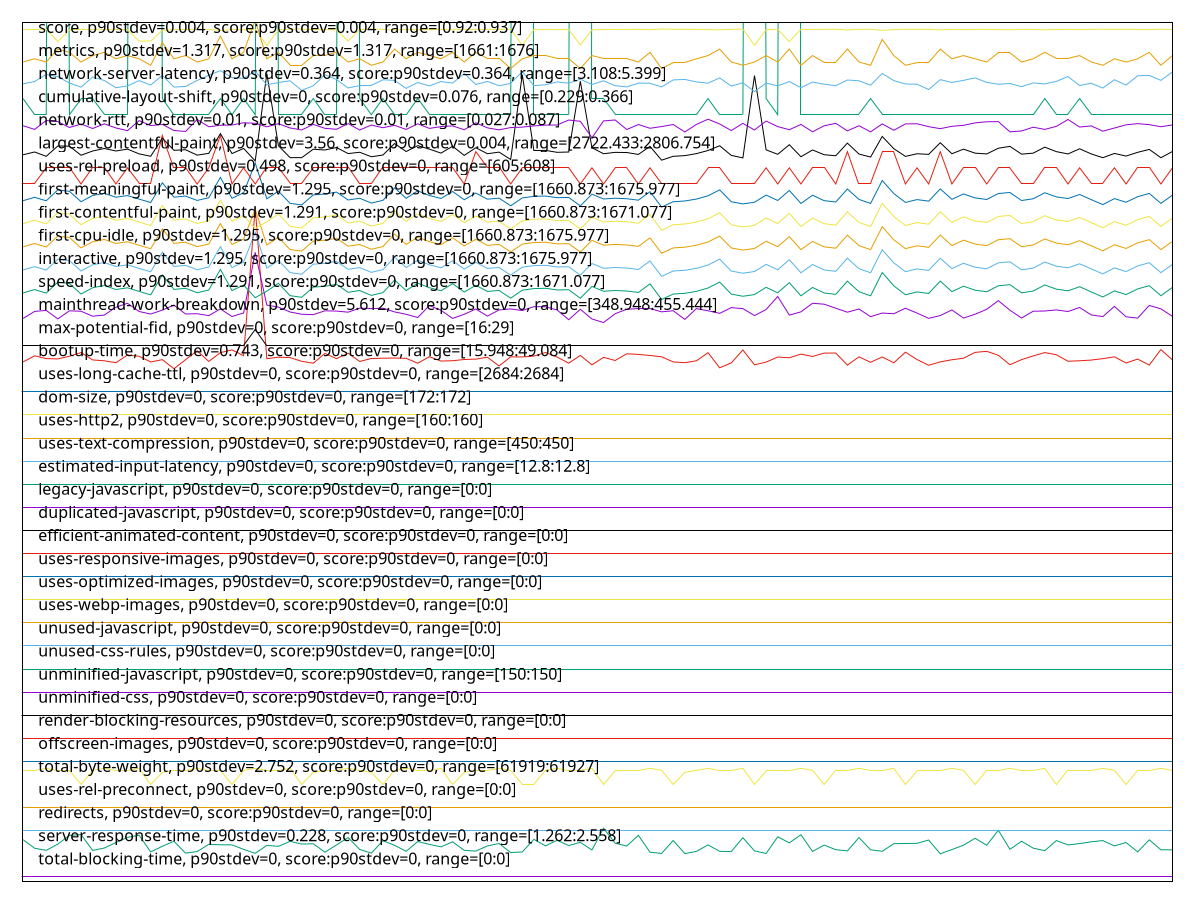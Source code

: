 reset
set terminal svg size 640, 4440 enhanced background rgb 'white'
set output "reprap/correlation/pages+cached+noexternal+nofonts+nosvg+noimg+nocss/correlation.svg"

$totalBlockingTimeP90Stdev0ScoreP90Stdev0Range00 <<EOF
0 0.2
1 0.2
2 0.2
3 0.2
4 0.2
5 0.2
6 0.2
7 0.2
8 0.2
9 0.2
10 0.2
11 0.2
12 0.2
13 0.2
14 0.2
15 0.2
16 0.2
17 0.2
18 0.2
19 0.2
20 0.2
21 0.2
22 0.2
23 0.2
24 0.2
25 0.2
26 0.2
27 0.2
28 0.2
29 0.2
30 0.2
31 0.2
32 0.2
33 0.2
34 0.2
35 0.2
36 0.2
37 0.2
38 0.2
39 0.2
40 0.2
41 0.2
42 0.2
43 0.2
44 0.2
45 0.2
46 0.2
47 0.2
48 0.2
49 0.2
50 0.2
51 0.2
52 0.2
53 0.2
54 0.2
55 0.2
56 0.2
57 0.2
58 0.2
59 0.2
60 0.2
61 0.2
62 0.2
63 0.2
64 0.2
65 0.2
66 0.2
67 0.2
68 0.2
69 0.2
70 0.2
71 0.2
72 0.2
73 0.2
74 0.2
75 0.2
76 0.2
77 0.2
78 0.2
79 0.2
80 0.2
81 0.2
82 0.2
83 0.2
84 0.2
85 0.2
86 0.2
87 0.2
88 0.2
89 0.2
90 0.2
91 0.2
92 0.2
93 0.2
94 0.2
95 0.2
96 0.2
97 0.2
98 0.2
99 0.2
EOF

$serverResponseTimeP90Stdev0228ScoreP90Stdev0Range12622558 <<EOF
0 1.8129268292682927
1 1.4398780487804876
2 1.3502439024390243
3 1.6182926829268292
4 1.9964634146341462
5 2.0323170731707316
6 1.3442682926829268
7 1.4492682926829268
8 1.685731707317073
9 1.9102439024390243
10 2.004146341463415
11 1.281951219512195
12 1.5226829268292683
13 1.742926829268293
14 1.2281707317073172
15 1.295609756097561
16 1.6097560975609757
17 1.5901219512195124
18 1.5858536585365852
19 1.392073170731707
20 1.2204878048780488
21 1.5619512195121952
22 1.5226829268292683
23 1.738658536585366
24 1.6208536585365851
25 1.633658536585366
26 1.2691463414634145
27 1.582439024390244
28 1.9034146341463414
29 1.3869512195121951
30 1.2290243902439024
31 1.7659756097560977
32 1.5679268292682926
33 1.307560975609756
34 1.730121951219512
35 1.6063414634146342
36 1.4996341463414633
37 1.7198780487804877
38 1.3485365853658535
39 1.316951219512195
40 1.540609756097561
41 1.6464634146341464
42 1.253780487804878
43 1.279390243902439
44 1.8240243902439024
45 1.5431707317073171
46 1.78390243902439
47 1.5568292682926828
48 1.6951219512195124
49 1.3664634146341463
50 2.306341463414634
51 1.6575609756097562
52 1.5354878048780485
53 1.9998780487804881
54 1.2699999999999998
55 1.2153658536585366
56 1.776219512195122
57 1.2068292682926829
58 1.3032926829268292
59 1.5858536585365852
60 1.3058536585365852
61 1.2964634146341463
62 1.8948780487804875
63 1.3263414634146342
64 1.2128048780487803
65 1.935853658536585
66 1.6737804878048779
67 2.0254878048780487
68 1.2998780487804877
69 1.578170731707317
70 1.377560975609756
71 1.323780487804878
72 1.9
73 1.3732926829268293
74 1.307560975609756
75 1.6370731707317074
76 1.6464634146341464
77 1.6532926829268293
78 1.795
79 1.2
80 1.381829268292683
81 1.5721951219512196
82 1.8718292682926831
83 1.568780487804878
84 2.2184146341463418
85 1.3954878048780486
86 1.743780487804878
87 1.4458536585365853
88 1.3331707317073171
89 1.7719512195121951
90 1.5832926829268295
91 1.6421951219512194
92 1.7190243902439026
93 1.7710975609756097
94 1.540609756097561
95 1.6865853658536585
96 1.2828048780487804
97 1.8043902439024389
98 1.3741463414634147
99 1.3715853658536583
EOF

$redirectsP90Stdev0ScoreP90Stdev0Range00 <<EOF
0 2.2
1 2.2
2 2.2
3 2.2
4 2.2
5 2.2
6 2.2
7 2.2
8 2.2
9 2.2
10 2.2
11 2.2
12 2.2
13 2.2
14 2.2
15 2.2
16 2.2
17 2.2
18 2.2
19 2.2
20 2.2
21 2.2
22 2.2
23 2.2
24 2.2
25 2.2
26 2.2
27 2.2
28 2.2
29 2.2
30 2.2
31 2.2
32 2.2
33 2.2
34 2.2
35 2.2
36 2.2
37 2.2
38 2.2
39 2.2
40 2.2
41 2.2
42 2.2
43 2.2
44 2.2
45 2.2
46 2.2
47 2.2
48 2.2
49 2.2
50 2.2
51 2.2
52 2.2
53 2.2
54 2.2
55 2.2
56 2.2
57 2.2
58 2.2
59 2.2
60 2.2
61 2.2
62 2.2
63 2.2
64 2.2
65 2.2
66 2.2
67 2.2
68 2.2
69 2.2
70 2.2
71 2.2
72 2.2
73 2.2
74 2.2
75 2.2
76 2.2
77 2.2
78 2.2
79 2.2
80 2.2
81 2.2
82 2.2
83 2.2
84 2.2
85 2.2
86 2.2
87 2.2
88 2.2
89 2.2
90 2.2
91 2.2
92 2.2
93 2.2
94 2.2
95 2.2
96 2.2
97 2.2
98 2.2
99 2.2
EOF

$usesRelPreconnectP90Stdev0ScoreP90Stdev0Range00 <<EOF
0 3.2
1 3.2
2 3.2
3 3.2
4 3.2
5 3.2
6 3.2
7 3.2
8 3.2
9 3.2
10 3.2
11 3.2
12 3.2
13 3.2
14 3.2
15 3.2
16 3.2
17 3.2
18 3.2
19 3.2
20 3.2
21 3.2
22 3.2
23 3.2
24 3.2
25 3.2
26 3.2
27 3.2
28 3.2
29 3.2
30 3.2
31 3.2
32 3.2
33 3.2
34 3.2
35 3.2
36 3.2
37 3.2
38 3.2
39 3.2
40 3.2
41 3.2
42 3.2
43 3.2
44 3.2
45 3.2
46 3.2
47 3.2
48 3.2
49 3.2
50 3.2
51 3.2
52 3.2
53 3.2
54 3.2
55 3.2
56 3.2
57 3.2
58 3.2
59 3.2
60 3.2
61 3.2
62 3.2
63 3.2
64 3.2
65 3.2
66 3.2
67 3.2
68 3.2
69 3.2
70 3.2
71 3.2
72 3.2
73 3.2
74 3.2
75 3.2
76 3.2
77 3.2
78 3.2
79 3.2
80 3.2
81 3.2
82 3.2
83 3.2
84 3.2
85 3.2
86 3.2
87 3.2
88 3.2
89 3.2
90 3.2
91 3.2
92 3.2
93 3.2
94 3.2
95 3.2
96 3.2
97 3.2
98 3.2
99 3.2
EOF

$totalByteWeightP90Stdev2752ScoreP90Stdev0Range6191961927 <<EOF
0 4.8125
1 4.8125
2 4.9
3 4.8125
4 4.8125
5 4.2
6 4.8125
7 4.9
8 4.8125
9 4.8125
10 4.9
11 4.2
12 4.725
13 4.8125
14 4.8125
15 4.9
16 4.8125
17 4.8125
18 4.2
19 4.8125
20 4.9
21 4.8125
22 4.8125
23 4.9
24 4.2
25 4.725
26 4.8125
27 4.8125
28 4.9
29 4.8125
30 4.725
31 4.2
32 4.8125
33 4.9
34 4.8125
35 4.8125
36 4.9
37 4.2
38 4.725
39 4.8125
40 4.8125
41 4.9
42 4.8125
43 4.2
44 4.2
45 4.8125
46 4.9
47 4.8125
48 4.8125
49 4.9
50 4.2
51 4.8125
52 4.8125
53 4.8125
54 4.9
55 4.8125
56 4.2
57 4.725
58 4.8125
59 4.9
60 4.8125
61 4.8125
62 4.9
63 4.2
64 4.8125
65 4.8125
66 4.8125
67 4.9
68 4.8125
69 4.2
70 4.8125
71 4.8125
72 4.9
73 4.8125
74 4.8125
75 4.9
76 4.2
77 4.8125
78 4.8125
79 4.8125
80 4.9
81 4.8125
82 4.2
83 4.8125
84 4.8125
85 4.9
86 4.8125
87 4.8125
88 4.9
89 4.2
90 4.8125
91 4.8125
92 4.8125
93 4.9
94 4.8125
95 4.2
96 4.8125
97 4.8125
98 4.9
99 4.8125
EOF

$offscreenImagesP90Stdev0ScoreP90Stdev0Range00 <<EOF
0 5.2
1 5.2
2 5.2
3 5.2
4 5.2
5 5.2
6 5.2
7 5.2
8 5.2
9 5.2
10 5.2
11 5.2
12 5.2
13 5.2
14 5.2
15 5.2
16 5.2
17 5.2
18 5.2
19 5.2
20 5.2
21 5.2
22 5.2
23 5.2
24 5.2
25 5.2
26 5.2
27 5.2
28 5.2
29 5.2
30 5.2
31 5.2
32 5.2
33 5.2
34 5.2
35 5.2
36 5.2
37 5.2
38 5.2
39 5.2
40 5.2
41 5.2
42 5.2
43 5.2
44 5.2
45 5.2
46 5.2
47 5.2
48 5.2
49 5.2
50 5.2
51 5.2
52 5.2
53 5.2
54 5.2
55 5.2
56 5.2
57 5.2
58 5.2
59 5.2
60 5.2
61 5.2
62 5.2
63 5.2
64 5.2
65 5.2
66 5.2
67 5.2
68 5.2
69 5.2
70 5.2
71 5.2
72 5.2
73 5.2
74 5.2
75 5.2
76 5.2
77 5.2
78 5.2
79 5.2
80 5.2
81 5.2
82 5.2
83 5.2
84 5.2
85 5.2
86 5.2
87 5.2
88 5.2
89 5.2
90 5.2
91 5.2
92 5.2
93 5.2
94 5.2
95 5.2
96 5.2
97 5.2
98 5.2
99 5.2
EOF

$renderBlockingResourcesP90Stdev0ScoreP90Stdev0Range00 <<EOF
0 6.2
1 6.2
2 6.2
3 6.2
4 6.2
5 6.2
6 6.2
7 6.2
8 6.2
9 6.2
10 6.2
11 6.2
12 6.2
13 6.2
14 6.2
15 6.2
16 6.2
17 6.2
18 6.2
19 6.2
20 6.2
21 6.2
22 6.2
23 6.2
24 6.2
25 6.2
26 6.2
27 6.2
28 6.2
29 6.2
30 6.2
31 6.2
32 6.2
33 6.2
34 6.2
35 6.2
36 6.2
37 6.2
38 6.2
39 6.2
40 6.2
41 6.2
42 6.2
43 6.2
44 6.2
45 6.2
46 6.2
47 6.2
48 6.2
49 6.2
50 6.2
51 6.2
52 6.2
53 6.2
54 6.2
55 6.2
56 6.2
57 6.2
58 6.2
59 6.2
60 6.2
61 6.2
62 6.2
63 6.2
64 6.2
65 6.2
66 6.2
67 6.2
68 6.2
69 6.2
70 6.2
71 6.2
72 6.2
73 6.2
74 6.2
75 6.2
76 6.2
77 6.2
78 6.2
79 6.2
80 6.2
81 6.2
82 6.2
83 6.2
84 6.2
85 6.2
86 6.2
87 6.2
88 6.2
89 6.2
90 6.2
91 6.2
92 6.2
93 6.2
94 6.2
95 6.2
96 6.2
97 6.2
98 6.2
99 6.2
EOF

$unminifiedCssP90Stdev0ScoreP90Stdev0Range00 <<EOF
0 7.2
1 7.2
2 7.2
3 7.2
4 7.2
5 7.2
6 7.2
7 7.2
8 7.2
9 7.2
10 7.2
11 7.2
12 7.2
13 7.2
14 7.2
15 7.2
16 7.2
17 7.2
18 7.2
19 7.2
20 7.2
21 7.2
22 7.2
23 7.2
24 7.2
25 7.2
26 7.2
27 7.2
28 7.2
29 7.2
30 7.2
31 7.2
32 7.2
33 7.2
34 7.2
35 7.2
36 7.2
37 7.2
38 7.2
39 7.2
40 7.2
41 7.2
42 7.2
43 7.2
44 7.2
45 7.2
46 7.2
47 7.2
48 7.2
49 7.2
50 7.2
51 7.2
52 7.2
53 7.2
54 7.2
55 7.2
56 7.2
57 7.2
58 7.2
59 7.2
60 7.2
61 7.2
62 7.2
63 7.2
64 7.2
65 7.2
66 7.2
67 7.2
68 7.2
69 7.2
70 7.2
71 7.2
72 7.2
73 7.2
74 7.2
75 7.2
76 7.2
77 7.2
78 7.2
79 7.2
80 7.2
81 7.2
82 7.2
83 7.2
84 7.2
85 7.2
86 7.2
87 7.2
88 7.2
89 7.2
90 7.2
91 7.2
92 7.2
93 7.2
94 7.2
95 7.2
96 7.2
97 7.2
98 7.2
99 7.2
EOF

$unminifiedJavascriptP90Stdev0ScoreP90Stdev0Range150150 <<EOF
0 8.2
1 8.2
2 8.2
3 8.2
4 8.2
5 8.2
6 8.2
7 8.2
8 8.2
9 8.2
10 8.2
11 8.2
12 8.2
13 8.2
14 8.2
15 8.2
16 8.2
17 8.2
18 8.2
19 8.2
20 8.2
21 8.2
22 8.2
23 8.2
24 8.2
25 8.2
26 8.2
27 8.2
28 8.2
29 8.2
30 8.2
31 8.2
32 8.2
33 8.2
34 8.2
35 8.2
36 8.2
37 8.2
38 8.2
39 8.2
40 8.2
41 8.2
42 8.2
43 8.2
44 8.2
45 8.2
46 8.2
47 8.2
48 8.2
49 8.2
50 8.2
51 8.2
52 8.2
53 8.2
54 8.2
55 8.2
56 8.2
57 8.2
58 8.2
59 8.2
60 8.2
61 8.2
62 8.2
63 8.2
64 8.2
65 8.2
66 8.2
67 8.2
68 8.2
69 8.2
70 8.2
71 8.2
72 8.2
73 8.2
74 8.2
75 8.2
76 8.2
77 8.2
78 8.2
79 8.2
80 8.2
81 8.2
82 8.2
83 8.2
84 8.2
85 8.2
86 8.2
87 8.2
88 8.2
89 8.2
90 8.2
91 8.2
92 8.2
93 8.2
94 8.2
95 8.2
96 8.2
97 8.2
98 8.2
99 8.2
EOF

$unusedCssRulesP90Stdev0ScoreP90Stdev0Range00 <<EOF
0 9.2
1 9.2
2 9.2
3 9.2
4 9.2
5 9.2
6 9.2
7 9.2
8 9.2
9 9.2
10 9.2
11 9.2
12 9.2
13 9.2
14 9.2
15 9.2
16 9.2
17 9.2
18 9.2
19 9.2
20 9.2
21 9.2
22 9.2
23 9.2
24 9.2
25 9.2
26 9.2
27 9.2
28 9.2
29 9.2
30 9.2
31 9.2
32 9.2
33 9.2
34 9.2
35 9.2
36 9.2
37 9.2
38 9.2
39 9.2
40 9.2
41 9.2
42 9.2
43 9.2
44 9.2
45 9.2
46 9.2
47 9.2
48 9.2
49 9.2
50 9.2
51 9.2
52 9.2
53 9.2
54 9.2
55 9.2
56 9.2
57 9.2
58 9.2
59 9.2
60 9.2
61 9.2
62 9.2
63 9.2
64 9.2
65 9.2
66 9.2
67 9.2
68 9.2
69 9.2
70 9.2
71 9.2
72 9.2
73 9.2
74 9.2
75 9.2
76 9.2
77 9.2
78 9.2
79 9.2
80 9.2
81 9.2
82 9.2
83 9.2
84 9.2
85 9.2
86 9.2
87 9.2
88 9.2
89 9.2
90 9.2
91 9.2
92 9.2
93 9.2
94 9.2
95 9.2
96 9.2
97 9.2
98 9.2
99 9.2
EOF

$unusedJavascriptP90Stdev0ScoreP90Stdev0Range00 <<EOF
0 10.2
1 10.2
2 10.2
3 10.2
4 10.2
5 10.2
6 10.2
7 10.2
8 10.2
9 10.2
10 10.2
11 10.2
12 10.2
13 10.2
14 10.2
15 10.2
16 10.2
17 10.2
18 10.2
19 10.2
20 10.2
21 10.2
22 10.2
23 10.2
24 10.2
25 10.2
26 10.2
27 10.2
28 10.2
29 10.2
30 10.2
31 10.2
32 10.2
33 10.2
34 10.2
35 10.2
36 10.2
37 10.2
38 10.2
39 10.2
40 10.2
41 10.2
42 10.2
43 10.2
44 10.2
45 10.2
46 10.2
47 10.2
48 10.2
49 10.2
50 10.2
51 10.2
52 10.2
53 10.2
54 10.2
55 10.2
56 10.2
57 10.2
58 10.2
59 10.2
60 10.2
61 10.2
62 10.2
63 10.2
64 10.2
65 10.2
66 10.2
67 10.2
68 10.2
69 10.2
70 10.2
71 10.2
72 10.2
73 10.2
74 10.2
75 10.2
76 10.2
77 10.2
78 10.2
79 10.2
80 10.2
81 10.2
82 10.2
83 10.2
84 10.2
85 10.2
86 10.2
87 10.2
88 10.2
89 10.2
90 10.2
91 10.2
92 10.2
93 10.2
94 10.2
95 10.2
96 10.2
97 10.2
98 10.2
99 10.2
EOF

$usesWebpImagesP90Stdev0ScoreP90Stdev0Range00 <<EOF
0 11.2
1 11.2
2 11.2
3 11.2
4 11.2
5 11.2
6 11.2
7 11.2
8 11.2
9 11.2
10 11.2
11 11.2
12 11.2
13 11.2
14 11.2
15 11.2
16 11.2
17 11.2
18 11.2
19 11.2
20 11.2
21 11.2
22 11.2
23 11.2
24 11.2
25 11.2
26 11.2
27 11.2
28 11.2
29 11.2
30 11.2
31 11.2
32 11.2
33 11.2
34 11.2
35 11.2
36 11.2
37 11.2
38 11.2
39 11.2
40 11.2
41 11.2
42 11.2
43 11.2
44 11.2
45 11.2
46 11.2
47 11.2
48 11.2
49 11.2
50 11.2
51 11.2
52 11.2
53 11.2
54 11.2
55 11.2
56 11.2
57 11.2
58 11.2
59 11.2
60 11.2
61 11.2
62 11.2
63 11.2
64 11.2
65 11.2
66 11.2
67 11.2
68 11.2
69 11.2
70 11.2
71 11.2
72 11.2
73 11.2
74 11.2
75 11.2
76 11.2
77 11.2
78 11.2
79 11.2
80 11.2
81 11.2
82 11.2
83 11.2
84 11.2
85 11.2
86 11.2
87 11.2
88 11.2
89 11.2
90 11.2
91 11.2
92 11.2
93 11.2
94 11.2
95 11.2
96 11.2
97 11.2
98 11.2
99 11.2
EOF

$usesOptimizedImagesP90Stdev0ScoreP90Stdev0Range00 <<EOF
0 12.2
1 12.2
2 12.2
3 12.2
4 12.2
5 12.2
6 12.2
7 12.2
8 12.2
9 12.2
10 12.2
11 12.2
12 12.2
13 12.2
14 12.2
15 12.2
16 12.2
17 12.2
18 12.2
19 12.2
20 12.2
21 12.2
22 12.2
23 12.2
24 12.2
25 12.2
26 12.2
27 12.2
28 12.2
29 12.2
30 12.2
31 12.2
32 12.2
33 12.2
34 12.2
35 12.2
36 12.2
37 12.2
38 12.2
39 12.2
40 12.2
41 12.2
42 12.2
43 12.2
44 12.2
45 12.2
46 12.2
47 12.2
48 12.2
49 12.2
50 12.2
51 12.2
52 12.2
53 12.2
54 12.2
55 12.2
56 12.2
57 12.2
58 12.2
59 12.2
60 12.2
61 12.2
62 12.2
63 12.2
64 12.2
65 12.2
66 12.2
67 12.2
68 12.2
69 12.2
70 12.2
71 12.2
72 12.2
73 12.2
74 12.2
75 12.2
76 12.2
77 12.2
78 12.2
79 12.2
80 12.2
81 12.2
82 12.2
83 12.2
84 12.2
85 12.2
86 12.2
87 12.2
88 12.2
89 12.2
90 12.2
91 12.2
92 12.2
93 12.2
94 12.2
95 12.2
96 12.2
97 12.2
98 12.2
99 12.2
EOF

$usesResponsiveImagesP90Stdev0ScoreP90Stdev0Range00 <<EOF
0 13.2
1 13.2
2 13.2
3 13.2
4 13.2
5 13.2
6 13.2
7 13.2
8 13.2
9 13.2
10 13.2
11 13.2
12 13.2
13 13.2
14 13.2
15 13.2
16 13.2
17 13.2
18 13.2
19 13.2
20 13.2
21 13.2
22 13.2
23 13.2
24 13.2
25 13.2
26 13.2
27 13.2
28 13.2
29 13.2
30 13.2
31 13.2
32 13.2
33 13.2
34 13.2
35 13.2
36 13.2
37 13.2
38 13.2
39 13.2
40 13.2
41 13.2
42 13.2
43 13.2
44 13.2
45 13.2
46 13.2
47 13.2
48 13.2
49 13.2
50 13.2
51 13.2
52 13.2
53 13.2
54 13.2
55 13.2
56 13.2
57 13.2
58 13.2
59 13.2
60 13.2
61 13.2
62 13.2
63 13.2
64 13.2
65 13.2
66 13.2
67 13.2
68 13.2
69 13.2
70 13.2
71 13.2
72 13.2
73 13.2
74 13.2
75 13.2
76 13.2
77 13.2
78 13.2
79 13.2
80 13.2
81 13.2
82 13.2
83 13.2
84 13.2
85 13.2
86 13.2
87 13.2
88 13.2
89 13.2
90 13.2
91 13.2
92 13.2
93 13.2
94 13.2
95 13.2
96 13.2
97 13.2
98 13.2
99 13.2
EOF

$efficientAnimatedContentP90Stdev0ScoreP90Stdev0Range00 <<EOF
0 14.2
1 14.2
2 14.2
3 14.2
4 14.2
5 14.2
6 14.2
7 14.2
8 14.2
9 14.2
10 14.2
11 14.2
12 14.2
13 14.2
14 14.2
15 14.2
16 14.2
17 14.2
18 14.2
19 14.2
20 14.2
21 14.2
22 14.2
23 14.2
24 14.2
25 14.2
26 14.2
27 14.2
28 14.2
29 14.2
30 14.2
31 14.2
32 14.2
33 14.2
34 14.2
35 14.2
36 14.2
37 14.2
38 14.2
39 14.2
40 14.2
41 14.2
42 14.2
43 14.2
44 14.2
45 14.2
46 14.2
47 14.2
48 14.2
49 14.2
50 14.2
51 14.2
52 14.2
53 14.2
54 14.2
55 14.2
56 14.2
57 14.2
58 14.2
59 14.2
60 14.2
61 14.2
62 14.2
63 14.2
64 14.2
65 14.2
66 14.2
67 14.2
68 14.2
69 14.2
70 14.2
71 14.2
72 14.2
73 14.2
74 14.2
75 14.2
76 14.2
77 14.2
78 14.2
79 14.2
80 14.2
81 14.2
82 14.2
83 14.2
84 14.2
85 14.2
86 14.2
87 14.2
88 14.2
89 14.2
90 14.2
91 14.2
92 14.2
93 14.2
94 14.2
95 14.2
96 14.2
97 14.2
98 14.2
99 14.2
EOF

$duplicatedJavascriptP90Stdev0ScoreP90Stdev0Range00 <<EOF
0 15.2
1 15.2
2 15.2
3 15.2
4 15.2
5 15.2
6 15.2
7 15.2
8 15.2
9 15.2
10 15.2
11 15.2
12 15.2
13 15.2
14 15.2
15 15.2
16 15.2
17 15.2
18 15.2
19 15.2
20 15.2
21 15.2
22 15.2
23 15.2
24 15.2
25 15.2
26 15.2
27 15.2
28 15.2
29 15.2
30 15.2
31 15.2
32 15.2
33 15.2
34 15.2
35 15.2
36 15.2
37 15.2
38 15.2
39 15.2
40 15.2
41 15.2
42 15.2
43 15.2
44 15.2
45 15.2
46 15.2
47 15.2
48 15.2
49 15.2
50 15.2
51 15.2
52 15.2
53 15.2
54 15.2
55 15.2
56 15.2
57 15.2
58 15.2
59 15.2
60 15.2
61 15.2
62 15.2
63 15.2
64 15.2
65 15.2
66 15.2
67 15.2
68 15.2
69 15.2
70 15.2
71 15.2
72 15.2
73 15.2
74 15.2
75 15.2
76 15.2
77 15.2
78 15.2
79 15.2
80 15.2
81 15.2
82 15.2
83 15.2
84 15.2
85 15.2
86 15.2
87 15.2
88 15.2
89 15.2
90 15.2
91 15.2
92 15.2
93 15.2
94 15.2
95 15.2
96 15.2
97 15.2
98 15.2
99 15.2
EOF

$legacyJavascriptP90Stdev0ScoreP90Stdev0Range00 <<EOF
0 16.2
1 16.2
2 16.2
3 16.2
4 16.2
5 16.2
6 16.2
7 16.2
8 16.2
9 16.2
10 16.2
11 16.2
12 16.2
13 16.2
14 16.2
15 16.2
16 16.2
17 16.2
18 16.2
19 16.2
20 16.2
21 16.2
22 16.2
23 16.2
24 16.2
25 16.2
26 16.2
27 16.2
28 16.2
29 16.2
30 16.2
31 16.2
32 16.2
33 16.2
34 16.2
35 16.2
36 16.2
37 16.2
38 16.2
39 16.2
40 16.2
41 16.2
42 16.2
43 16.2
44 16.2
45 16.2
46 16.2
47 16.2
48 16.2
49 16.2
50 16.2
51 16.2
52 16.2
53 16.2
54 16.2
55 16.2
56 16.2
57 16.2
58 16.2
59 16.2
60 16.2
61 16.2
62 16.2
63 16.2
64 16.2
65 16.2
66 16.2
67 16.2
68 16.2
69 16.2
70 16.2
71 16.2
72 16.2
73 16.2
74 16.2
75 16.2
76 16.2
77 16.2
78 16.2
79 16.2
80 16.2
81 16.2
82 16.2
83 16.2
84 16.2
85 16.2
86 16.2
87 16.2
88 16.2
89 16.2
90 16.2
91 16.2
92 16.2
93 16.2
94 16.2
95 16.2
96 16.2
97 16.2
98 16.2
99 16.2
EOF

$estimatedInputLatencyP90Stdev0ScoreP90Stdev0Range128128 <<EOF
0 17.2
1 17.2
2 17.2
3 17.2
4 17.2
5 17.2
6 17.2
7 17.2
8 17.2
9 17.2
10 17.2
11 17.2
12 17.2
13 17.2
14 17.2
15 17.2
16 17.2
17 17.2
18 17.2
19 17.2
20 17.2
21 17.2
22 17.2
23 17.2
24 17.2
25 17.2
26 17.2
27 17.2
28 17.2
29 17.2
30 17.2
31 17.2
32 17.2
33 17.2
34 17.2
35 17.2
36 17.2
37 17.2
38 17.2
39 17.2
40 17.2
41 17.2
42 17.2
43 17.2
44 17.2
45 17.2
46 17.2
47 17.2
48 17.2
49 17.2
50 17.2
51 17.2
52 17.2
53 17.2
54 17.2
55 17.2
56 17.2
57 17.2
58 17.2
59 17.2
60 17.2
61 17.2
62 17.2
63 17.2
64 17.2
65 17.2
66 17.2
67 17.2
68 17.2
69 17.2
70 17.2
71 17.2
72 17.2
73 17.2
74 17.2
75 17.2
76 17.2
77 17.2
78 17.2
79 17.2
80 17.2
81 17.2
82 17.2
83 17.2
84 17.2
85 17.2
86 17.2
87 17.2
88 17.2
89 17.2
90 17.2
91 17.2
92 17.2
93 17.2
94 17.2
95 17.2
96 17.2
97 17.2
98 17.2
99 17.2
EOF

$usesTextCompressionP90Stdev0ScoreP90Stdev0Range450450 <<EOF
0 18.2
1 18.2
2 18.2
3 18.2
4 18.2
5 18.2
6 18.2
7 18.2
8 18.2
9 18.2
10 18.2
11 18.2
12 18.2
13 18.2
14 18.2
15 18.2
16 18.2
17 18.2
18 18.2
19 18.2
20 18.2
21 18.2
22 18.2
23 18.2
24 18.2
25 18.2
26 18.2
27 18.2
28 18.2
29 18.2
30 18.2
31 18.2
32 18.2
33 18.2
34 18.2
35 18.2
36 18.2
37 18.2
38 18.2
39 18.2
40 18.2
41 18.2
42 18.2
43 18.2
44 18.2
45 18.2
46 18.2
47 18.2
48 18.2
49 18.2
50 18.2
51 18.2
52 18.2
53 18.2
54 18.2
55 18.2
56 18.2
57 18.2
58 18.2
59 18.2
60 18.2
61 18.2
62 18.2
63 18.2
64 18.2
65 18.2
66 18.2
67 18.2
68 18.2
69 18.2
70 18.2
71 18.2
72 18.2
73 18.2
74 18.2
75 18.2
76 18.2
77 18.2
78 18.2
79 18.2
80 18.2
81 18.2
82 18.2
83 18.2
84 18.2
85 18.2
86 18.2
87 18.2
88 18.2
89 18.2
90 18.2
91 18.2
92 18.2
93 18.2
94 18.2
95 18.2
96 18.2
97 18.2
98 18.2
99 18.2
EOF

$usesHttp2P90Stdev0ScoreP90Stdev0Range160160 <<EOF
0 19.2
1 19.2
2 19.2
3 19.2
4 19.2
5 19.2
6 19.2
7 19.2
8 19.2
9 19.2
10 19.2
11 19.2
12 19.2
13 19.2
14 19.2
15 19.2
16 19.2
17 19.2
18 19.2
19 19.2
20 19.2
21 19.2
22 19.2
23 19.2
24 19.2
25 19.2
26 19.2
27 19.2
28 19.2
29 19.2
30 19.2
31 19.2
32 19.2
33 19.2
34 19.2
35 19.2
36 19.2
37 19.2
38 19.2
39 19.2
40 19.2
41 19.2
42 19.2
43 19.2
44 19.2
45 19.2
46 19.2
47 19.2
48 19.2
49 19.2
50 19.2
51 19.2
52 19.2
53 19.2
54 19.2
55 19.2
56 19.2
57 19.2
58 19.2
59 19.2
60 19.2
61 19.2
62 19.2
63 19.2
64 19.2
65 19.2
66 19.2
67 19.2
68 19.2
69 19.2
70 19.2
71 19.2
72 19.2
73 19.2
74 19.2
75 19.2
76 19.2
77 19.2
78 19.2
79 19.2
80 19.2
81 19.2
82 19.2
83 19.2
84 19.2
85 19.2
86 19.2
87 19.2
88 19.2
89 19.2
90 19.2
91 19.2
92 19.2
93 19.2
94 19.2
95 19.2
96 19.2
97 19.2
98 19.2
99 19.2
EOF

$domSizeP90Stdev0ScoreP90Stdev0Range172172 <<EOF
0 20.2
1 20.2
2 20.2
3 20.2
4 20.2
5 20.2
6 20.2
7 20.2
8 20.2
9 20.2
10 20.2
11 20.2
12 20.2
13 20.2
14 20.2
15 20.2
16 20.2
17 20.2
18 20.2
19 20.2
20 20.2
21 20.2
22 20.2
23 20.2
24 20.2
25 20.2
26 20.2
27 20.2
28 20.2
29 20.2
30 20.2
31 20.2
32 20.2
33 20.2
34 20.2
35 20.2
36 20.2
37 20.2
38 20.2
39 20.2
40 20.2
41 20.2
42 20.2
43 20.2
44 20.2
45 20.2
46 20.2
47 20.2
48 20.2
49 20.2
50 20.2
51 20.2
52 20.2
53 20.2
54 20.2
55 20.2
56 20.2
57 20.2
58 20.2
59 20.2
60 20.2
61 20.2
62 20.2
63 20.2
64 20.2
65 20.2
66 20.2
67 20.2
68 20.2
69 20.2
70 20.2
71 20.2
72 20.2
73 20.2
74 20.2
75 20.2
76 20.2
77 20.2
78 20.2
79 20.2
80 20.2
81 20.2
82 20.2
83 20.2
84 20.2
85 20.2
86 20.2
87 20.2
88 20.2
89 20.2
90 20.2
91 20.2
92 20.2
93 20.2
94 20.2
95 20.2
96 20.2
97 20.2
98 20.2
99 20.2
EOF

$usesLongCacheTtlP90Stdev0ScoreP90Stdev0Range26842684 <<EOF
0 21.2
1 21.2
2 21.2
3 21.2
4 21.2
5 21.2
6 21.2
7 21.2
8 21.2
9 21.2
10 21.2
11 21.2
12 21.2
13 21.2
14 21.2
15 21.2
16 21.2
17 21.2
18 21.2
19 21.2
20 21.2
21 21.2
22 21.2
23 21.2
24 21.2
25 21.2
26 21.2
27 21.2
28 21.2
29 21.2
30 21.2
31 21.2
32 21.2
33 21.2
34 21.2
35 21.2
36 21.2
37 21.2
38 21.2
39 21.2
40 21.2
41 21.2
42 21.2
43 21.2
44 21.2
45 21.2
46 21.2
47 21.2
48 21.2
49 21.2
50 21.2
51 21.2
52 21.2
53 21.2
54 21.2
55 21.2
56 21.2
57 21.2
58 21.2
59 21.2
60 21.2
61 21.2
62 21.2
63 21.2
64 21.2
65 21.2
66 21.2
67 21.2
68 21.2
69 21.2
70 21.2
71 21.2
72 21.2
73 21.2
74 21.2
75 21.2
76 21.2
77 21.2
78 21.2
79 21.2
80 21.2
81 21.2
82 21.2
83 21.2
84 21.2
85 21.2
86 21.2
87 21.2
88 21.2
89 21.2
90 21.2
91 21.2
92 21.2
93 21.2
94 21.2
95 21.2
96 21.2
97 21.2
98 21.2
99 21.2
EOF

$bootupTimeP90Stdev0743ScoreP90Stdev0Range1594849084 <<EOF
0 22.493493975903615
1 22.758313253012048
2 22.639397590361444
3 22.625060240963855
4 22.742289156626505
5 22.901686746987952
6 22.582048192771083
7 22.544939759036144
8 22.460602409638554
9 22.794578313253012
10 22.739759036144576
11 22.495180722891565
12 22.593855421686747
13 22.2
14 22.59132530120482
15 22.976746987951806
16 22.51710843373494
17 22.89831325301205
18 23.01722891566265
19 22.7633734939759
20 29.18650602409638
21 22.635180722891565
22 22.70012048192771
23 22.68325301204819
24 22.523012048192772
25 22.43867469879518
26 22.867951807228916
27 22.635180722891565
28 22.87385542168675
29 22.515421686746986
30 22.6444578313253
31 22.656265060240962
32 22.664698795180723
33 22.65120481927711
34 22.439518072289157
35 22.72120481927711
36 22.533132530120483
37 22.547469879518072
38 22.600602409638554
39 22.617469879518072
40 22.69843373493976
41 22.31975903614458
42 22.715301204819276
43 22.711084337349398
44 22.748192771084337
45 22.904216867469877
46 22.70602409638554
47 22.443734939759036
48 22.776867469879516
49 22.36867469879518
50 22.69421686746988
51 22.557590361445783
52 22.84771084337349
53 22.82156626506024
54 22.773493975903612
55 22.717831325301205
56 22.495180722891565
57 22.463132530120482
58 22.54578313253012
59 22.89409638554217
60 22.241325301204817
61 22.453855421686747
62 23.012168674698792
63 22.369518072289154
64 22.488433734939758
65 22.707710843373494
66 22.674819277108433
67 22.83421686746988
68 22.73301204819277
69 22.87722891566265
70 22.880602409638552
71 22.358554216867468
72 22.7144578313253
73 22.479999999999997
74 22.709397590361444
75 22.458072289156625
76 22.916867469879517
77 22.5989156626506
78 22.35012048192771
79 22.497710843373493
80 22.589638554216865
81 22.656265060240962
82 22.909277108433734
83 22.953975903614456
84 22.7844578313253
85 22.37457831325301
86 22.594698795180722
87 22.75409638554217
88 22.9
89 22.806385542168673
90 22.524698795180722
91 22.54578313253012
92 22.576144578313254
93 22.636867469879515
94 22.715301204819276
95 22.450481927710843
96 22.618313253012047
97 22.359397590361443
98 23.029036144578313
99 22.581204819277108
EOF

$maxPotentialFidP90Stdev0ScoreP90Stdev0Range1629 <<EOF
0 23.2
1 23.2
2 23.2
3 23.2
4 23.2
5 23.2
6 23.2
7 23.2
8 23.2
9 23.2
10 23.2
11 23.2
12 23.2
13 23.2
14 23.2
15 23.2
16 23.2
17 23.2
18 23.2
19 23.2
20 23.9
21 23.2
22 23.2
23 23.2
24 23.2
25 23.2
26 23.2
27 23.2
28 23.2
29 23.2
30 23.2
31 23.2
32 23.2
33 23.2
34 23.2
35 23.2
36 23.2
37 23.2
38 23.2
39 23.2
40 23.2
41 23.2
42 23.2
43 23.2
44 23.2
45 23.2
46 23.2
47 23.2
48 23.2
49 23.2
50 23.2
51 23.2
52 23.2
53 23.2
54 23.2
55 23.2
56 23.2
57 23.2
58 23.2
59 23.2
60 23.2
61 23.2
62 23.2
63 23.2
64 23.2
65 23.2
66 23.2
67 23.2
68 23.2
69 23.2
70 23.2
71 23.2
72 23.2
73 23.2
74 23.2
75 23.2
76 23.2
77 23.2
78 23.2
79 23.2
80 23.2
81 23.2
82 23.2
83 23.2
84 23.2
85 23.2
86 23.2
87 23.2
88 23.2
89 23.2
90 23.2
91 23.2
92 23.2
93 23.2
94 23.2
95 23.2
96 23.2
97 23.2
98 23.2
99 23.2
EOF

$mainthreadWorkBreakdownP90Stdev5612ScoreP90Stdev0Range348948455444 <<EOF
0 24.375171177045974
1 24.681692207368766
2 24.725970003260514
3 24.358624062601894
4 24.70862406260189
5 24.68865340723835
6 24.474339745679817
7 24.52466579719596
8 24.863139876100433
9 25.033974567981744
10 24.67906749266384
11 24.568487120965113
12 24.738979458754486
13 24.955119008803393
14 24.571111835670038
15 24.581953048581674
16 24.49967394848387
17 24.78964786436257
18 24.4616726442778
19 24.61698728399087
20 27.238278447994787
21 24.956830779263125
22 24.86759047929573
23 24.658069775024458
24 24.559928268666454
25 24.54201173785458
26 24.709080534724492
27 24.696869905445062
28 24.649739158787092
29 24.825823280078257
30 24.80471144440822
31 24.819889142484513
32 24.66103684382132
33 24.55821649820672
34 24.419334854907074
35 24.93777306814477
36 24.72962178024128
37 24.378937072057383
38 24.55810238017607
39 24.786452559504404
40 24.478676230844474
41 24.745826540593413
42 24.790332572546465
43 24.72037821975872
44 24.887789370720583
45 24.88436582980111
46 24.74354417998044
47 24.3235898271927
48 24.774356048255626
49 24.35508640365178
50 24.2
51 24.582980110857523
52 24.776980762960548
53 24.803798500163026
54 24.806423214867948
55 24.663433322464954
56 24.71181936746006
57 24.33614281056407
58 24.803798500163026
59 24.70999347896968
60 24.599527225301603
61 24.84522334528856
62 24.80345614607108
63 24.50229866318879
64 24.764313661558525
65 25.32851320508641
66 24.52238343658298
67 24.663433322464947
68 25.034887512226934
69 24.994717965438547
70 24.820802086729707
71 24.648597978480606
72 24.786452559504404
73 24.453912618193673
74 24.611623736550378
75 24.581382458428433
76 24.82045973263776
77 24.608999021845452
78 24.38190414085426
79 24.502983371372675
80 24.74616889468536
81 24.39400065210304
82 24.560612976850347
83 24.773785458102385
84 25.147978480599935
85 24.73441473752854
86 24.396739484838605
87 24.690479295728725
88 24.700407564395174
89 24.747310074991848
90 24.678839256602544
91 24.851956309096842
92 24.532311705249427
93 24.456879686990547
94 24.9
95 24.448891424845126
96 24.392060645582003
97 24.940511900880345
98 24.79569611998696
99 24.465780893381158
EOF

$speedIndexP90Stdev1291ScoreP90Stdev0Range16608731671077 <<EOF
0 25.478896571855955
1 25.628523471565924
2 25.475384503110668
3 25.953332360292674
4 25.889668132309215
5 25.43587053693598
6 25.706900074802462
7 25.80573607487547
8 25.630260349199975
9 25.705265366441093
10 25.548422761854347
11 25.400290087756055
12 26.26416960099253
13 25.634487602853422
14 25.682353907062414
15 25.491118571089697
16 25.607387203298597
17 26.503079673788182
18 25.58353067814851
19 25.824892813486315
20 25.27712502964723
21 25.560746930360683
22 25.9
23 25.365080002189327
24 25.29294849573987
25 25.734140957107158
26 25.771062377989796
27 25.856922880443683
28 25.51068398679095
29 25.586187079235913
30 25.375667293061582
31 25.494502928244245
32 26.04161938297055
33 25.584986590282888
34 25.908684388170254
35 25.708087792596416
36 25.576366057908075
37 25.883933881885046
38 25.520671033186765
39 25.813794676251113
40 25.546072868584755
41 25.59167867763771
42 25.255018153290326
43 25.600605717830337
44 25.670872635054977
45 25.68421849628723
46 25.61216361679223
47 25.621294995530075
48 25.25233620988481
49 25.764012698181023
50 25.554616774005176
51 25.58737479702975
52 25.565293462990986
53 25.502472131506398
54 25.874917443578866
55 25.2
56 25.434772217255667
57 25.466802284213006
58 25.55086205323752
59 25.69470361788698
60 25.953766579701135
61 25.432716060644733
62 25.33887358376965
63 25.411452080786695
64 25.725316086187064
65 25.488794220138217
66 25.928696794439045
67 25.358209118607604
68 25.72027147835283
69 25.48096549962593
70 25.421490211818767
71 25.992782470671923
72 25.53523015453097
73 25.358234660925657
74 26.364691394063275
75 25.79043622630499
76 25.403904325773993
77 25.52752914560945
78 25.46003356990382
79 25.995694294940797
80 25.539138129207565
81 25.77472770064399
82 25.601806206783245
83 25.532356643739366
84 25.793041542756022
85 25.839643502216695
86 25.487734213935116
87 25.563186221743738
88 25.82715330864244
89 25.645994417179033
90 25.574871832296395
91 25.750845633175818
92 25.527031070405545
93 25.30803123460612
94 25.571078798051467
95 25.411247742241507
96 25.655623871120724
97 25.79770301581799
98 25.362845049351343
99 25.723247158417145
EOF

$interactiveP90Stdev1295ScoreP90Stdev0Range16608731675977 <<EOF
0 26.475478906489283
1 26.623272242345603
2 26.47200987547528
3 26.944100845182135
4 26.88121677389127
5 26.432980122902777
6 26.70068839992067
7 26.79831323998485
8 26.624987835865273
9 26.699073723666952
10 26.54415310590904
11 26.397835685065996
12 27.25112901191187
13 26.629163287740337
14 26.676443026797102
15 26.487551134418144
16 26.6023949829702
17 27.48711142347415
18 26.57883080139118
19 26.817235227334134
20 28.105305364834003
21 26.556326251103773
22 26.89142203240165
23 26.363057072318018
24 26.291809482618767
25 26.72759546593142
26 26.764064442882606
27 26.84887279018217
28 26.506876790830923
29 26.581454650303648
30 26.37351462399305
31 26.49089401884982
32 27.031305977545887
33 26.58026887242968
34 26.9
35 26.701861563136404
36 26.57175397812257
37 26.875552792344727
38 26.516741453569047
39 26.8062730893298
40 26.541832008794202
41 26.586878953343795
42 26.25434394766712
43 26.595696599448537
44 26.66510244904576
45 26.67828476689913
46 26.607112865149283
47 26.616132345785786
48 26.25169486943822
49 26.75710115153809
50 26.550271215151966
51 26.582627813519267
52 26.560817069434663
53 26.49876556558716
54 26.866646843632324
55 26.2
56 26.43189526229479
57 26.4635328251428
58 26.546562505631574
59 26.68864140130838
60 26.944529743562
61 26.429864302319267
62 26.33717179362416
63 26.408860896361563
64 26.71887873709249
65 26.48525526661974
66 26.919767169450875
67 26.356270386188775
68 26.713895947090464
69 26.47752248112301
70 26.418776017732576
71 26.983067524463404
72 26.53112216395446
73 26.35629561550515
74 27.350418986862778
75 26.78320087942194
76 26.401405633345917
77 26.523515525040086
78 26.456847056279365
79 26.98594366654052
80 26.534982249373698
81 26.76768484979542
82 26.596882377322387
83 26.52828386585209
84 26.785774269701403
85 26.83180515759311
86 26.484208249986445
87 26.55873565082619
88 26.819468021841395
89 26.640529094808166
90 26.570278063109292
91 26.7440954389
92 26.523023553368986
93 26.306707393991744
94 26.56653150961415
95 26.408659061829834
96 26.65004054711571
97 26.79037861995639
98 26.360849507127217
99 26.716835162458818
EOF

$firstCpuIdleP90Stdev1295ScoreP90Stdev0Range16608731675977 <<EOF
0 27.475478906489283
1 27.623272242345603
2 27.47200987547528
3 27.944100845182135
4 27.88121677389127
5 27.432980122902777
6 27.70068839992067
7 27.79831323998485
8 27.624987835865273
9 27.699073723666952
10 27.54415310590904
11 27.397835685065996
12 28.25112901191187
13 27.629163287740337
14 27.676443026797102
15 27.487551134418144
16 27.6023949829702
17 28.48711142347415
18 27.57883080139118
19 27.817235227334134
20 29.105305364834003
21 27.556326251103773
22 27.89142203240165
23 27.363057072318018
24 27.291809482618767
25 27.72759546593142
26 27.764064442882606
27 27.84887279018217
28 27.506876790830923
29 27.581454650303648
30 27.37351462399305
31 27.49089401884982
32 28.031305977545887
33 27.58026887242968
34 27.9
35 27.701861563136404
36 27.57175397812257
37 27.875552792344727
38 27.516741453569047
39 27.8062730893298
40 27.541832008794202
41 27.586878953343795
42 27.25434394766712
43 27.595696599448537
44 27.66510244904576
45 27.67828476689913
46 27.607112865149283
47 27.616132345785786
48 27.25169486943822
49 27.75710115153809
50 27.550271215151966
51 27.582627813519267
52 27.560817069434663
53 27.49876556558716
54 27.866646843632324
55 27.2
56 27.43189526229479
57 27.4635328251428
58 27.546562505631574
59 27.68864140130838
60 27.944529743562
61 27.429864302319267
62 27.33717179362416
63 27.408860896361563
64 27.71887873709249
65 27.48525526661974
66 27.919767169450875
67 27.356270386188775
68 27.713895947090464
69 27.47752248112301
70 27.418776017732576
71 27.983067524463404
72 27.53112216395446
73 27.35629561550515
74 28.350418986862778
75 27.78320087942194
76 27.401405633345917
77 27.523515525040086
78 27.456847056279365
79 27.98594366654052
80 27.534982249373698
81 27.76768484979542
82 27.596882377322387
83 27.52828386585209
84 27.785774269701403
85 27.83180515759311
86 27.484208249986445
87 27.55873565082619
88 27.819468021841395
89 27.640529094808166
90 27.570278063109292
91 27.7440954389
92 27.523023553368986
93 27.306707393991744
94 27.56653150961415
95 27.408659061829834
96 27.65004054711571
97 27.79037861995639
98 27.360849507127217
99 27.716835162458818
EOF

$firstContentfulPaintP90Stdev1291ScoreP90Stdev0Range16608731671077 <<EOF
0 28.478896571855955
1 28.628523471565924
2 28.475384503110668
3 28.953332360292674
4 28.889668132309215
5 28.43587053693598
6 28.706900074802462
7 28.80573607487547
8 28.630260349199975
9 28.705265366441093
10 28.548422761854347
11 28.400290087756055
12 29.26416960099253
13 28.634487602853422
14 28.682353907062414
15 28.491118571089697
16 28.607387203298597
17 29.503079673788182
18 28.58353067814851
19 28.824892813486315
20 28.27712502964723
21 28.560746930360683
22 28.9
23 28.365080002189327
24 28.29294849573987
25 28.734140957107158
26 28.771062377989796
27 28.856922880443683
28 28.51068398679095
29 28.586187079235913
30 28.375667293061582
31 28.494502928244245
32 29.04161938297055
33 28.584986590282888
34 28.908684388170254
35 28.708087792596416
36 28.576366057908075
37 28.883933881885046
38 28.520671033186765
39 28.813794676251113
40 28.546072868584755
41 28.59167867763771
42 28.255018153290326
43 28.600605717830337
44 28.670872635054977
45 28.68421849628723
46 28.61216361679223
47 28.621294995530075
48 28.25233620988481
49 28.764012698181023
50 28.554616774005176
51 28.58737479702975
52 28.565293462990986
53 28.502472131506398
54 28.874917443578866
55 28.2
56 28.434772217255667
57 28.466802284213006
58 28.55086205323752
59 28.69470361788698
60 28.953766579701135
61 28.432716060644733
62 28.33887358376965
63 28.411452080786695
64 28.725316086187064
65 28.488794220138217
66 28.928696794439045
67 28.358209118607604
68 28.72027147835283
69 28.48096549962593
70 28.421490211818767
71 28.992782470671923
72 28.53523015453097
73 28.358234660925657
74 29.364691394063275
75 28.79043622630499
76 28.403904325773993
77 28.52752914560945
78 28.46003356990382
79 28.995694294940797
80 28.539138129207565
81 28.77472770064399
82 28.601806206783245
83 28.532356643739366
84 28.793041542756022
85 28.839643502216695
86 28.487734213935116
87 28.563186221743738
88 28.82715330864244
89 28.645994417179033
90 28.574871832296395
91 28.750845633175818
92 28.527031070405545
93 28.30803123460612
94 28.571078798051467
95 28.411247742241507
96 28.655623871120724
97 28.79770301581799
98 28.362845049351343
99 28.723247158417145
EOF

$firstMeaningfulPaintP90Stdev1295ScoreP90Stdev0Range16608731675977 <<EOF
0 29.475478906489283
1 29.623272242345603
2 29.47200987547528
3 29.944100845182135
4 29.88121677389127
5 29.432980122902777
6 29.70068839992067
7 29.79831323998485
8 29.624987835865273
9 29.699073723666952
10 29.54415310590904
11 29.397835685065996
12 30.25112901191187
13 29.629163287740337
14 29.676443026797102
15 29.487551134418144
16 29.6023949829702
17 30.48711142347415
18 29.57883080139118
19 29.817235227334134
20 31.105305364834003
21 29.556326251103773
22 29.89142203240165
23 29.363057072318018
24 29.291809482618767
25 29.72759546593142
26 29.764064442882606
27 29.84887279018217
28 29.506876790830923
29 29.581454650303648
30 29.37351462399305
31 29.49089401884982
32 30.031305977545887
33 29.58026887242968
34 29.9
35 29.701861563136404
36 29.57175397812257
37 29.875552792344727
38 29.516741453569047
39 29.8062730893298
40 29.541832008794202
41 29.586878953343795
42 29.25434394766712
43 29.595696599448537
44 29.66510244904576
45 29.67828476689913
46 29.607112865149283
47 29.616132345785786
48 29.25169486943822
49 29.75710115153809
50 29.550271215151966
51 29.582627813519267
52 29.560817069434663
53 29.49876556558716
54 29.866646843632324
55 29.2
56 29.43189526229479
57 29.4635328251428
58 29.546562505631574
59 29.68864140130838
60 29.944529743562
61 29.429864302319267
62 29.33717179362416
63 29.408860896361563
64 29.71887873709249
65 29.48525526661974
66 29.919767169450875
67 29.356270386188775
68 29.713895947090464
69 29.47752248112301
70 29.418776017732576
71 29.983067524463404
72 29.53112216395446
73 29.35629561550515
74 30.350418986862778
75 29.78320087942194
76 29.401405633345917
77 29.523515525040086
78 29.456847056279365
79 29.98594366654052
80 29.534982249373698
81 29.76768484979542
82 29.596882377322387
83 29.52828386585209
84 29.785774269701403
85 29.83180515759311
86 29.484208249986445
87 29.55873565082619
88 29.819468021841395
89 29.640529094808166
90 29.570278063109292
91 29.7440954389
92 29.523023553368986
93 29.306707393991744
94 29.56653150961415
95 29.408659061829834
96 29.65004054711571
97 29.79037861995639
98 29.360849507127217
99 29.716835162458818
EOF

$usesRelPreloadP90Stdev0498ScoreP90Stdev0Range605608 <<EOF
0 30.2
1 30.2
2 30.9
3 30.9
4 30.9
5 30.2
6 30.9
7 30.9
8 30.2
9 30.9
10 30.2
11 30.2
12 32.3
13 30.9
14 30.9
15 30.2
16 30.9
17 32.3
18 30.2
19 30.9
20 30.2
21 30.9
22 30.9
23 30.2
24 30.2
25 30.9
26 30.9
27 30.9
28 30.9
29 30.2
30 30.2
31 30.9
32 30.9
33 30.9
34 30.9
35 30.9
36 30.9
37 30.9
38 30.2
39 31.599999999999998
40 30.9
41 30.9
42 30.2
43 30.9
44 30.9
45 30.9
46 30.9
47 30.9
48 30.2
49 30.9
50 30.2
51 30.9
52 30.9
53 30.2
54 30.9
55 30.2
56 30.2
57 30.2
58 30.2
59 30.9
60 30.9
61 30.2
62 30.2
63 30.2
64 30.9
65 30.2
66 30.9
67 30.2
68 30.9
69 30.9
70 30.2
71 31.599999999999998
72 30.2
73 30.2
74 31.599999999999998
75 31.599999999999998
76 30.2
77 30.9
78 30.2
79 31.599999999999998
80 30.2
81 30.9
82 30.9
83 30.2
84 30.9
85 30.9
86 30.2
87 30.2
88 30.9
89 30.9
90 30.2
91 30.9
92 30.2
93 30.2
94 30.9
95 30.2
96 30.9
97 30.9
98 30.2
99 30.9
EOF

$largestContentfulPaintP90Stdev356ScoreP90Stdev0004Range27224332806754 <<EOF
0 31.462581877379392
1 31.58529924499762
2 31.397093433145766
3 31.844233653365468
4 31.83620294053557
5 31.443658108263985
6 31.627301219027615
7 31.736294591927003
8 31.627637701408723
9 31.70942086575313
10 31.502484201351038
11 31.40021598964271
12 32.1835514593722
13 31.657194313768166
14 31.682681732531726
15 31.448059297809365
16 31.525602784151342
17 32.38095445630853
18 31.517289426121266
19 31.738766615820456
20 31.2
21 34.98302654685757
22 31.853726942945414
23 31.341883404048037
24 31.338527553100082
25 31.704665248099694
26 31.67162267827159
27 31.778942612128766
28 31.516638893517776
29 31.57310512350507
30 31.379071436811806
31 31.45310653352646
32 31.950683219463418
33 31.605124786894436
34 31.859658005717
35 31.707653211644235
36 31.53627151884944
37 31.832021586145906
38 31.43713932293339
39 31.76883468139925
40 31.509303577608886
41 31.57931434504502
42 31.258879930268023
43 34.9330275082358
44 31.64790291361699
45 31.654013433658537
46 31.570319049389234
47 31.583675156704622
48 34.64795739171677
49 31.768704574878544
50 31.509483034878823
51 31.568923769115425
52 31.56152564316199
53 31.47927140348405
54 31.828750977401164
55 31.23074103034105
56 31.397712560727093
57 31.42745760321999
58 31.51408162742107
59 31.64990386217683
60 31.853614782151656
61 31.4374758053145
62 31.328424108802384
63 34.892519515978044
64 31.677594118928855
65 31.48412572263595
66 31.9
67 31.37872598156716
68 31.672721854049946
69 31.466713881019846
70 31.421553459038847
71 31.969104508222973
72 31.495808390909232
73 31.365203876277047
74 32.25816530578234
75 31.726096932562537
76 31.39448232986815
77 31.508056349582752
78 31.481671644469504
79 31.98642662120409
80 31.508998500249938
81 31.70794482970785
82 31.53484034712159
83 31.500128824683078
84 31.747142783894976
85 31.828737518105974
86 31.490976503915977
87 31.53445900042299
88 31.794084319280145
89 31.599844256726417
90 31.500317254816512
91 31.723212156948176
92 31.501927883814215
93 31.337836642610835
94 31.52140348403469
95 31.408071731634447
96 31.570265212208245
97 31.69652686090782
98 31.336445848768786
99 31.6072244369528
EOF

$networkRttP90Stdev001ScoreP90Stdev001Range00270087 <<EOF
0 32.72466539196941
1 32.562715105162525
2 32.948183556405354
3 32.900000000000006
4 32.645697896749525
5 32.79560229445507
6 32.601529636711284
7 32.80229445506692
8 32.62562141491396
9 32.50917782026769
10 32.944168260038246
11 32.73001912045889
12 32.77954110898662
13 32.51586998087954
14 32.47304015296368
15 32.99101338432123
16 32.676481835564054
17 32.7434034416826
18 32.75411089866157
19 32.850478011472276
20 32.8263862332696
21 32.67380497131931
22 32.81032504780115
23 32.62562141491396
24 32.53996175908222
25 32.77954110898662
26 32.609560229445506
27 32.56806883365201
28 32.81300191204589
29 32.53594646271511
30 32.75143403441683
31 32.63632887189293
32 32.73938814531549
33 32.562715105162525
34 32.80497131931167
35 32.606883365200765
36 32.68317399617591
37 32.71529636711281
38 32.54799235181645
39 32.847801147227536
40 32.62963671128107
41 32.54397705544933
42 32.64168260038241
43 32.661759082217976
44 32.71529636711281
45 32.75009560229446
46 32.7527724665392
47 32.96826003824092
48 32.91338432122371
49 32.2
50 32.930783938814535
51 32.97093690248566
52 32.55736137667304
53 32.77418738049713
54 32.612237093690254
55 32.68585086042065
56 32.772848948374765
57 32.45296367112811
58 32.77954110898662
59 33.00439770554494
60 32.79694072657744
61 32.5131931166348
62 32.82504780114723
63 32.53728489483748
64 32.92409177820268
65 32.684512428298284
66 32.549330783938814
67 32.77820267686425
68 32.459655831739965
69 32.71931166347993
70 32.82504780114723
71 32.498470363288725
72 32.72198852772467
73 32.45564053537285
74 32.800956022944554
75 32.52523900573614
76 32.79961759082218
77 32.80764818355641
78 32.68049713193117
79 32.59483747609943
80 32.69655831739962
81 32.73938814531549
82 32.845124282982795
83 32.89330783938815
84 32.900000000000006
85 32.45831739961759
86 32.49445506692161
87 32.65774378585086
88 32.562715105162525
89 32.69388145315488
90 32.992351816443595
91 32.66443594646272
92 32.71529636711281
93 32.48642447418738
94 32.62160611854685
95 32.76080305927343
96 32.811663479923524
97 32.76883365200765
98 32.67782026768643
99 32.75812619502868
EOF

$cumulativeLayoutShiftP90Stdev0ScoreP90Stdev0076Range02290366 <<EOF
0 33.900000000000006
1 33.2
2 33.2
3 150.7910511363643
4 33.2
5 33.900000000000006
6 33.900000000000006
7 33.2
8 33.2
9 33.2
10 150.7910511363643
11 150.7910511363643
12 33.900000000000006
13 33.2
14 33.2
15 33.2
16 33.2
17 33.900000000000006
18 33.2
19 33.900000000000006
20 33.2
21 150.7910511363643
22 33.2
23 33.2
24 33.2
25 33.900000000000006
26 33.2
27 33.2
28 150.7910511363643
29 33.900000000000006
30 33.2
31 33.900000000000006
32 33.2
33 33.2
34 33.900000000000006
35 33.2
36 33.2
37 33.2
38 33.2
39 33.2
40 33.2
41 33.2
42 33.2
43 150.7910511363643
44 33.2
45 33.2
46 33.2
47 33.2
48 150.7910511363643
49 33.900000000000006
50 33.900000000000006
51 33.2
52 33.2
53 33.2
54 33.2
55 33.2
56 33.2
57 33.2
58 33.2
59 33.900000000000006
60 33.2
61 33.2
62 33.2
63 150.7910511363643
64 33.900000000000006
65 33.2
66 150.7910511363643
67 33.2
68 33.2
69 33.2
70 33.2
71 33.2
72 33.2
73 33.900000000000006
74 33.2
75 33.2
76 33.2
77 33.2
78 33.2
79 33.2
80 33.2
81 33.2
82 33.2
83 33.2
84 33.2
85 33.2
86 33.2
87 33.2
88 33.900000000000006
89 33.2
90 33.2
91 33.900000000000006
92 33.2
93 33.2
94 33.2
95 33.2
96 33.2
97 33.2
98 33.2
99 33.2
EOF

$networkServerLatencyP90Stdev0364ScoreP90Stdev0364Range31085399 <<EOF
0 34.533929683519226
1 34.63621695068788
2 34.94264281265924
3 34.841029270225896
4 34.571301590896226
5 34.39351752250467
6 34.83163675479817
7 34.67945422634887
8 34.36617222442394
9 34.44785144086509
10 34.67366811979845
11 34.4842325765725
12 34.90602389175112
13 34.39581611277813
14 34.42153654532073
15 34.68139613882127
16 34.904319764479425
17 35.10766574194644
18 34.80452924191814
19 34.77433052142898
20 35.08020155126536
21 34.49263432033064
22 34.59294004416011
23 34.6672479193795
24 34.25207495895375
25 34.44947630640322
26 34.925324123874766
27 34.723246334144825
28 34.35614561512767
29 34.461444828171885
30 34.46616090131914
31 34.71131744324294
32 34.68500254769858
33 34.33850987940894
34 34.59397044669649
35 34.44428466285456
36 34.634631716016536
37 34.56733850421786
38 34.983026665911794
39 34.50757515710808
40 34.63938742003057
41 34.45526241295364
42 34.555013304648135
43 35.064071788484405
44 34.455737983355036
45 34.49631999094152
46 34.61751118156599
47 34.56357357187341
48 34.733629621242144
49 34.50547472116855
50 34.66613825510955
51 34.45490573515258
52 34.404138594802696
53 34.564960652210836
54 34.56222612240276
55 34.40112664892714
56 34.7060861688275
57 34.724673045349036
58 34.61988903357301
59 34.564881390477275
60 34.79176810281379
61 34.438340032837004
62 34.581288569325714
63 34.2
64 34.568844477155636
65 34.450704863273515
66 34.63455245428297
67 34.367876351695635
68 34.613112155353
69 34.5194247862764
70 34.45446979561796
71 34.701885296948426
72 34.66756496631377
73 34.47690086621752
74 34.98524599445168
75 34.67616486440582
76 34.529728811640155
77 34.51997961841137
78 34.289922436732155
79 34.716984657193
80 34.596189775236375
81 34.68646888976958
82 34.79430447828795
83 34.59829021117591
84 34.51883032327464
85 34.54974239936591
86 34.411945875559084
87 34.57395685897073
88 34.53214629451396
89 34.64263715110684
90 34.85018400045293
91 34.46061257996943
92 34.56313763233879
93 34.351152125912925
94 34.71373492611674
95 34.481339523297294
96 34.883275774217296
97 34.900000000000006
98 34.68631036630244
99 35.054481118722755
EOF

$metricsP90Stdev1317ScoreP90Stdev1317Range16611676 <<EOF
0 35.480000000000004
1 35.620000000000005
2 35.480000000000004
3 36.040000000000006
4 35.900000000000006
5 35.480000000000004
6 35.760000000000005
7 35.900000000000006
8 35.620000000000005
9 35.760000000000005
10 35.620000000000005
11 35.34
12 36.32
13 35.620000000000005
14 35.760000000000005
15 35.480000000000004
16 35.620000000000005
17 36.6
18 35.620000000000005
19 35.900000000000006
20 37.300000000000004
21 35.620000000000005
22 35.900000000000006
23 35.34
24 35.34
25 35.760000000000005
26 35.760000000000005
27 35.900000000000006
28 35.480000000000004
29 35.620000000000005
30 35.34
31 35.480000000000004
32 36.040000000000006
33 35.620000000000005
34 35.900000000000006
35 35.760000000000005
36 35.620000000000005
37 35.900000000000006
38 35.480000000000004
39 35.900000000000006
40 35.620000000000005
41 35.620000000000005
42 35.2
43 35.620000000000005
44 35.760000000000005
45 35.760000000000005
46 35.620000000000005
47 35.620000000000005
48 35.2
49 35.760000000000005
50 35.620000000000005
51 35.620000000000005
52 35.620000000000005
53 35.480000000000004
54 35.900000000000006
55 35.2
56 35.480000000000004
57 35.480000000000004
58 35.620000000000005
59 35.760000000000005
60 36.040000000000006
61 35.480000000000004
62 35.34
63 35.480000000000004
64 35.760000000000005
65 35.480000000000004
66 36.040000000000006
67 35.34
68 35.760000000000005
69 35.480000000000004
70 35.480000000000004
71 36.040000000000006
72 35.480000000000004
73 35.34
74 36.46
75 35.760000000000005
76 35.34
77 35.480000000000004
78 35.480000000000004
79 36.040000000000006
80 35.620000000000005
81 35.760000000000005
82 35.620000000000005
83 35.480000000000004
84 35.900000000000006
85 35.900000000000006
86 35.480000000000004
87 35.620000000000005
88 35.900000000000006
89 35.620000000000005
90 35.620000000000005
91 35.760000000000005
92 35.480000000000004
93 35.34
94 35.620000000000005
95 35.480000000000004
96 35.620000000000005
97 35.900000000000006
98 35.34
99 35.760000000000005
EOF

$scoreP90Stdev0004ScoreP90Stdev0004Range0920937 <<EOF
0 36.89221456175439
1 36.889291341390475
2 36.899601404697705
3 36.365604705517285
4 36.87528921894967
5 36.89335247545007
6 36.88283618838544
7 36.88079674471629
8 36.88708910687739
9 36.88256577520322
10 36.38484910546603
11 36.39068736342402
12 36.85178126011032
13 36.885539734034296
14 36.88403933019954
15 36.896907380709095
16 36.892463241920595
17 36.84054291669493
18 36.8929820998818
19 36.87661065692028
20 36.909861399152234
21 36.2
22 36.87433868421514
23 36.90286119491867
24 36.90329996351409
25 36.878719251723744
26 36.88428448395168
27 36.87838964504754
28 36.384255487800914
29 36.88609370348136
30 36.90090064793619
31 36.8926472795463
32 36.86876023655543
33 36.8884243894877
34 36.8700111539497
35 36.88264712737282
36 36.89202530105604
37 36.875528149842616
38 36.897363204393024
39 36.87907548909229
40 36.89353417311457
41 36.889737961998144
42 36.907551033624394
43 36.20257003167282
44 36.885887197652664
45 36.88552062572071
46 36.890128476526264
47 36.889402299461146
48 36.21931370658265
49 36.87528066298485
50 36.88950684758003
51 36.89029250776504
52 36.89075761362312
53 36.89525017558839
54 36.8757318836797
55 36.90920449994299
56 36.89971921126432
57 36.89806288614366
58 36.89326902097642
59 36.88170859243288
60 36.87414431513756
61 36.89767039647388
62 36.903652863892546
63 36.205468817365954
64 36.880157756648295
65 36.89504938425954
66 36.36279277722872
67 36.90098279199412
68 36.88441587011936
69 36.89597953763567
70 36.898535373222266
71 36.86798199222598
72 36.89427305082023
73 36.897695071039756
74 36.85148548993789
75 36.88138343991379
76 36.900000000000006
77 36.89366728107221
78 36.895282561114314
79 36.86706778304728
80 36.89357559859361
81 36.8823847477638
82 36.89200534993909
83 36.8940599611032
84 36.88028013606089
85 36.87586375059479
86 36.894698628117936
87 36.89216793417892
88 36.87372644616598
89 36.88847246567008
90 36.893893061082665
91 36.87769382902223
92 36.893986478670584
93 36.90328018377156
94 36.892815056599616
95 36.899270319758536
96 36.88997037452606
97 36.88289245432116
98 36.90315029990174
99 36.88780344029493
EOF

unset key
unset tics
set yrange [0:37.2]

set label "total-blocking-time, p90stdev=0, score:p90stdev=0, range=[0:0]" at character 4.2, first 1 left front
set label "server-response-time, p90stdev=0.228, score:p90stdev=0, range=[1.262:2.558]" at character 4.2, first 2 left front
set label "redirects, p90stdev=0, score:p90stdev=0, range=[0:0]" at character 4.2, first 3 left front
set label "uses-rel-preconnect, p90stdev=0, score:p90stdev=0, range=[0:0]" at character 4.2, first 4 left front
set label "total-byte-weight, p90stdev=2.752, score:p90stdev=0, range=[61919:61927]" at character 4.2, first 5 left front
set label "offscreen-images, p90stdev=0, score:p90stdev=0, range=[0:0]" at character 4.2, first 6 left front
set label "render-blocking-resources, p90stdev=0, score:p90stdev=0, range=[0:0]" at character 4.2, first 7 left front
set label "unminified-css, p90stdev=0, score:p90stdev=0, range=[0:0]" at character 4.2, first 8 left front
set label "unminified-javascript, p90stdev=0, score:p90stdev=0, range=[150:150]" at character 4.2, first 9 left front
set label "unused-css-rules, p90stdev=0, score:p90stdev=0, range=[0:0]" at character 4.2, first 10 left front
set label "unused-javascript, p90stdev=0, score:p90stdev=0, range=[0:0]" at character 4.2, first 11 left front
set label "uses-webp-images, p90stdev=0, score:p90stdev=0, range=[0:0]" at character 4.2, first 12 left front
set label "uses-optimized-images, p90stdev=0, score:p90stdev=0, range=[0:0]" at character 4.2, first 13 left front
set label "uses-responsive-images, p90stdev=0, score:p90stdev=0, range=[0:0]" at character 4.2, first 14 left front
set label "efficient-animated-content, p90stdev=0, score:p90stdev=0, range=[0:0]" at character 4.2, first 15 left front
set label "duplicated-javascript, p90stdev=0, score:p90stdev=0, range=[0:0]" at character 4.2, first 16 left front
set label "legacy-javascript, p90stdev=0, score:p90stdev=0, range=[0:0]" at character 4.2, first 17 left front
set label "estimated-input-latency, p90stdev=0, score:p90stdev=0, range=[12.8:12.8]" at character 4.2, first 18 left front
set label "uses-text-compression, p90stdev=0, score:p90stdev=0, range=[450:450]" at character 4.2, first 19 left front
set label "uses-http2, p90stdev=0, score:p90stdev=0, range=[160:160]" at character 4.2, first 20 left front
set label "dom-size, p90stdev=0, score:p90stdev=0, range=[172:172]" at character 4.2, first 21 left front
set label "uses-long-cache-ttl, p90stdev=0, score:p90stdev=0, range=[2684:2684]" at character 4.2, first 22 left front
set label "bootup-time, p90stdev=0.743, score:p90stdev=0, range=[15.948:49.084]" at character 4.2, first 23 left front
set label "max-potential-fid, p90stdev=0, score:p90stdev=0, range=[16:29]" at character 4.2, first 24 left front
set label "mainthread-work-breakdown, p90stdev=5.612, score:p90stdev=0, range=[348.948:455.444]" at character 4.2, first 25 left front
set label "speed-index, p90stdev=1.291, score:p90stdev=0, range=[1660.873:1671.077]" at character 4.2, first 26 left front
set label "interactive, p90stdev=1.295, score:p90stdev=0, range=[1660.873:1675.977]" at character 4.2, first 27 left front
set label "first-cpu-idle, p90stdev=1.295, score:p90stdev=0, range=[1660.873:1675.977]" at character 4.2, first 28 left front
set label "first-contentful-paint, p90stdev=1.291, score:p90stdev=0, range=[1660.873:1671.077]" at character 4.2, first 29 left front
set label "first-meaningful-paint, p90stdev=1.295, score:p90stdev=0, range=[1660.873:1675.977]" at character 4.2, first 30 left front
set label "uses-rel-preload, p90stdev=0.498, score:p90stdev=0, range=[605:608]" at character 4.2, first 31 left front
set label "largest-contentful-paint, p90stdev=3.56, score:p90stdev=0.004, range=[2722.433:2806.754]" at character 4.2, first 32 left front
set label "network-rtt, p90stdev=0.01, score:p90stdev=0.01, range=[0.027:0.087]" at character 4.2, first 33 left front
set label "cumulative-layout-shift, p90stdev=0, score:p90stdev=0.076, range=[0.229:0.366]" at character 4.2, first 34 left front
set label "network-server-latency, p90stdev=0.364, score:p90stdev=0.364, range=[3.108:5.399]" at character 4.2, first 35 left front
set label "metrics, p90stdev=1.317, score:p90stdev=1.317, range=[1661:1676]" at character 4.2, first 36 left front
set label "score, p90stdev=0.004, score:p90stdev=0.004, range=[0.92:0.937]" at character 4.2, first 37 left front
plot \
  $totalBlockingTimeP90Stdev0ScoreP90Stdev0Range00 with line, \
  $serverResponseTimeP90Stdev0228ScoreP90Stdev0Range12622558 with line, \
  $redirectsP90Stdev0ScoreP90Stdev0Range00 with line, \
  $usesRelPreconnectP90Stdev0ScoreP90Stdev0Range00 with line, \
  $totalByteWeightP90Stdev2752ScoreP90Stdev0Range6191961927 with line, \
  $offscreenImagesP90Stdev0ScoreP90Stdev0Range00 with line, \
  $renderBlockingResourcesP90Stdev0ScoreP90Stdev0Range00 with line, \
  $unminifiedCssP90Stdev0ScoreP90Stdev0Range00 with line, \
  $unminifiedJavascriptP90Stdev0ScoreP90Stdev0Range150150 with line, \
  $unusedCssRulesP90Stdev0ScoreP90Stdev0Range00 with line, \
  $unusedJavascriptP90Stdev0ScoreP90Stdev0Range00 with line, \
  $usesWebpImagesP90Stdev0ScoreP90Stdev0Range00 with line, \
  $usesOptimizedImagesP90Stdev0ScoreP90Stdev0Range00 with line, \
  $usesResponsiveImagesP90Stdev0ScoreP90Stdev0Range00 with line, \
  $efficientAnimatedContentP90Stdev0ScoreP90Stdev0Range00 with line, \
  $duplicatedJavascriptP90Stdev0ScoreP90Stdev0Range00 with line, \
  $legacyJavascriptP90Stdev0ScoreP90Stdev0Range00 with line, \
  $estimatedInputLatencyP90Stdev0ScoreP90Stdev0Range128128 with line, \
  $usesTextCompressionP90Stdev0ScoreP90Stdev0Range450450 with line, \
  $usesHttp2P90Stdev0ScoreP90Stdev0Range160160 with line, \
  $domSizeP90Stdev0ScoreP90Stdev0Range172172 with line, \
  $usesLongCacheTtlP90Stdev0ScoreP90Stdev0Range26842684 with line, \
  $bootupTimeP90Stdev0743ScoreP90Stdev0Range1594849084 with line, \
  $maxPotentialFidP90Stdev0ScoreP90Stdev0Range1629 with line, \
  $mainthreadWorkBreakdownP90Stdev5612ScoreP90Stdev0Range348948455444 with line, \
  $speedIndexP90Stdev1291ScoreP90Stdev0Range16608731671077 with line, \
  $interactiveP90Stdev1295ScoreP90Stdev0Range16608731675977 with line, \
  $firstCpuIdleP90Stdev1295ScoreP90Stdev0Range16608731675977 with line, \
  $firstContentfulPaintP90Stdev1291ScoreP90Stdev0Range16608731671077 with line, \
  $firstMeaningfulPaintP90Stdev1295ScoreP90Stdev0Range16608731675977 with line, \
  $usesRelPreloadP90Stdev0498ScoreP90Stdev0Range605608 with line, \
  $largestContentfulPaintP90Stdev356ScoreP90Stdev0004Range27224332806754 with line, \
  $networkRttP90Stdev001ScoreP90Stdev001Range00270087 with line, \
  $cumulativeLayoutShiftP90Stdev0ScoreP90Stdev0076Range02290366 with line, \
  $networkServerLatencyP90Stdev0364ScoreP90Stdev0364Range31085399 with line, \
  $metricsP90Stdev1317ScoreP90Stdev1317Range16611676 with line, \
  $scoreP90Stdev0004ScoreP90Stdev0004Range0920937 with line, \


reset